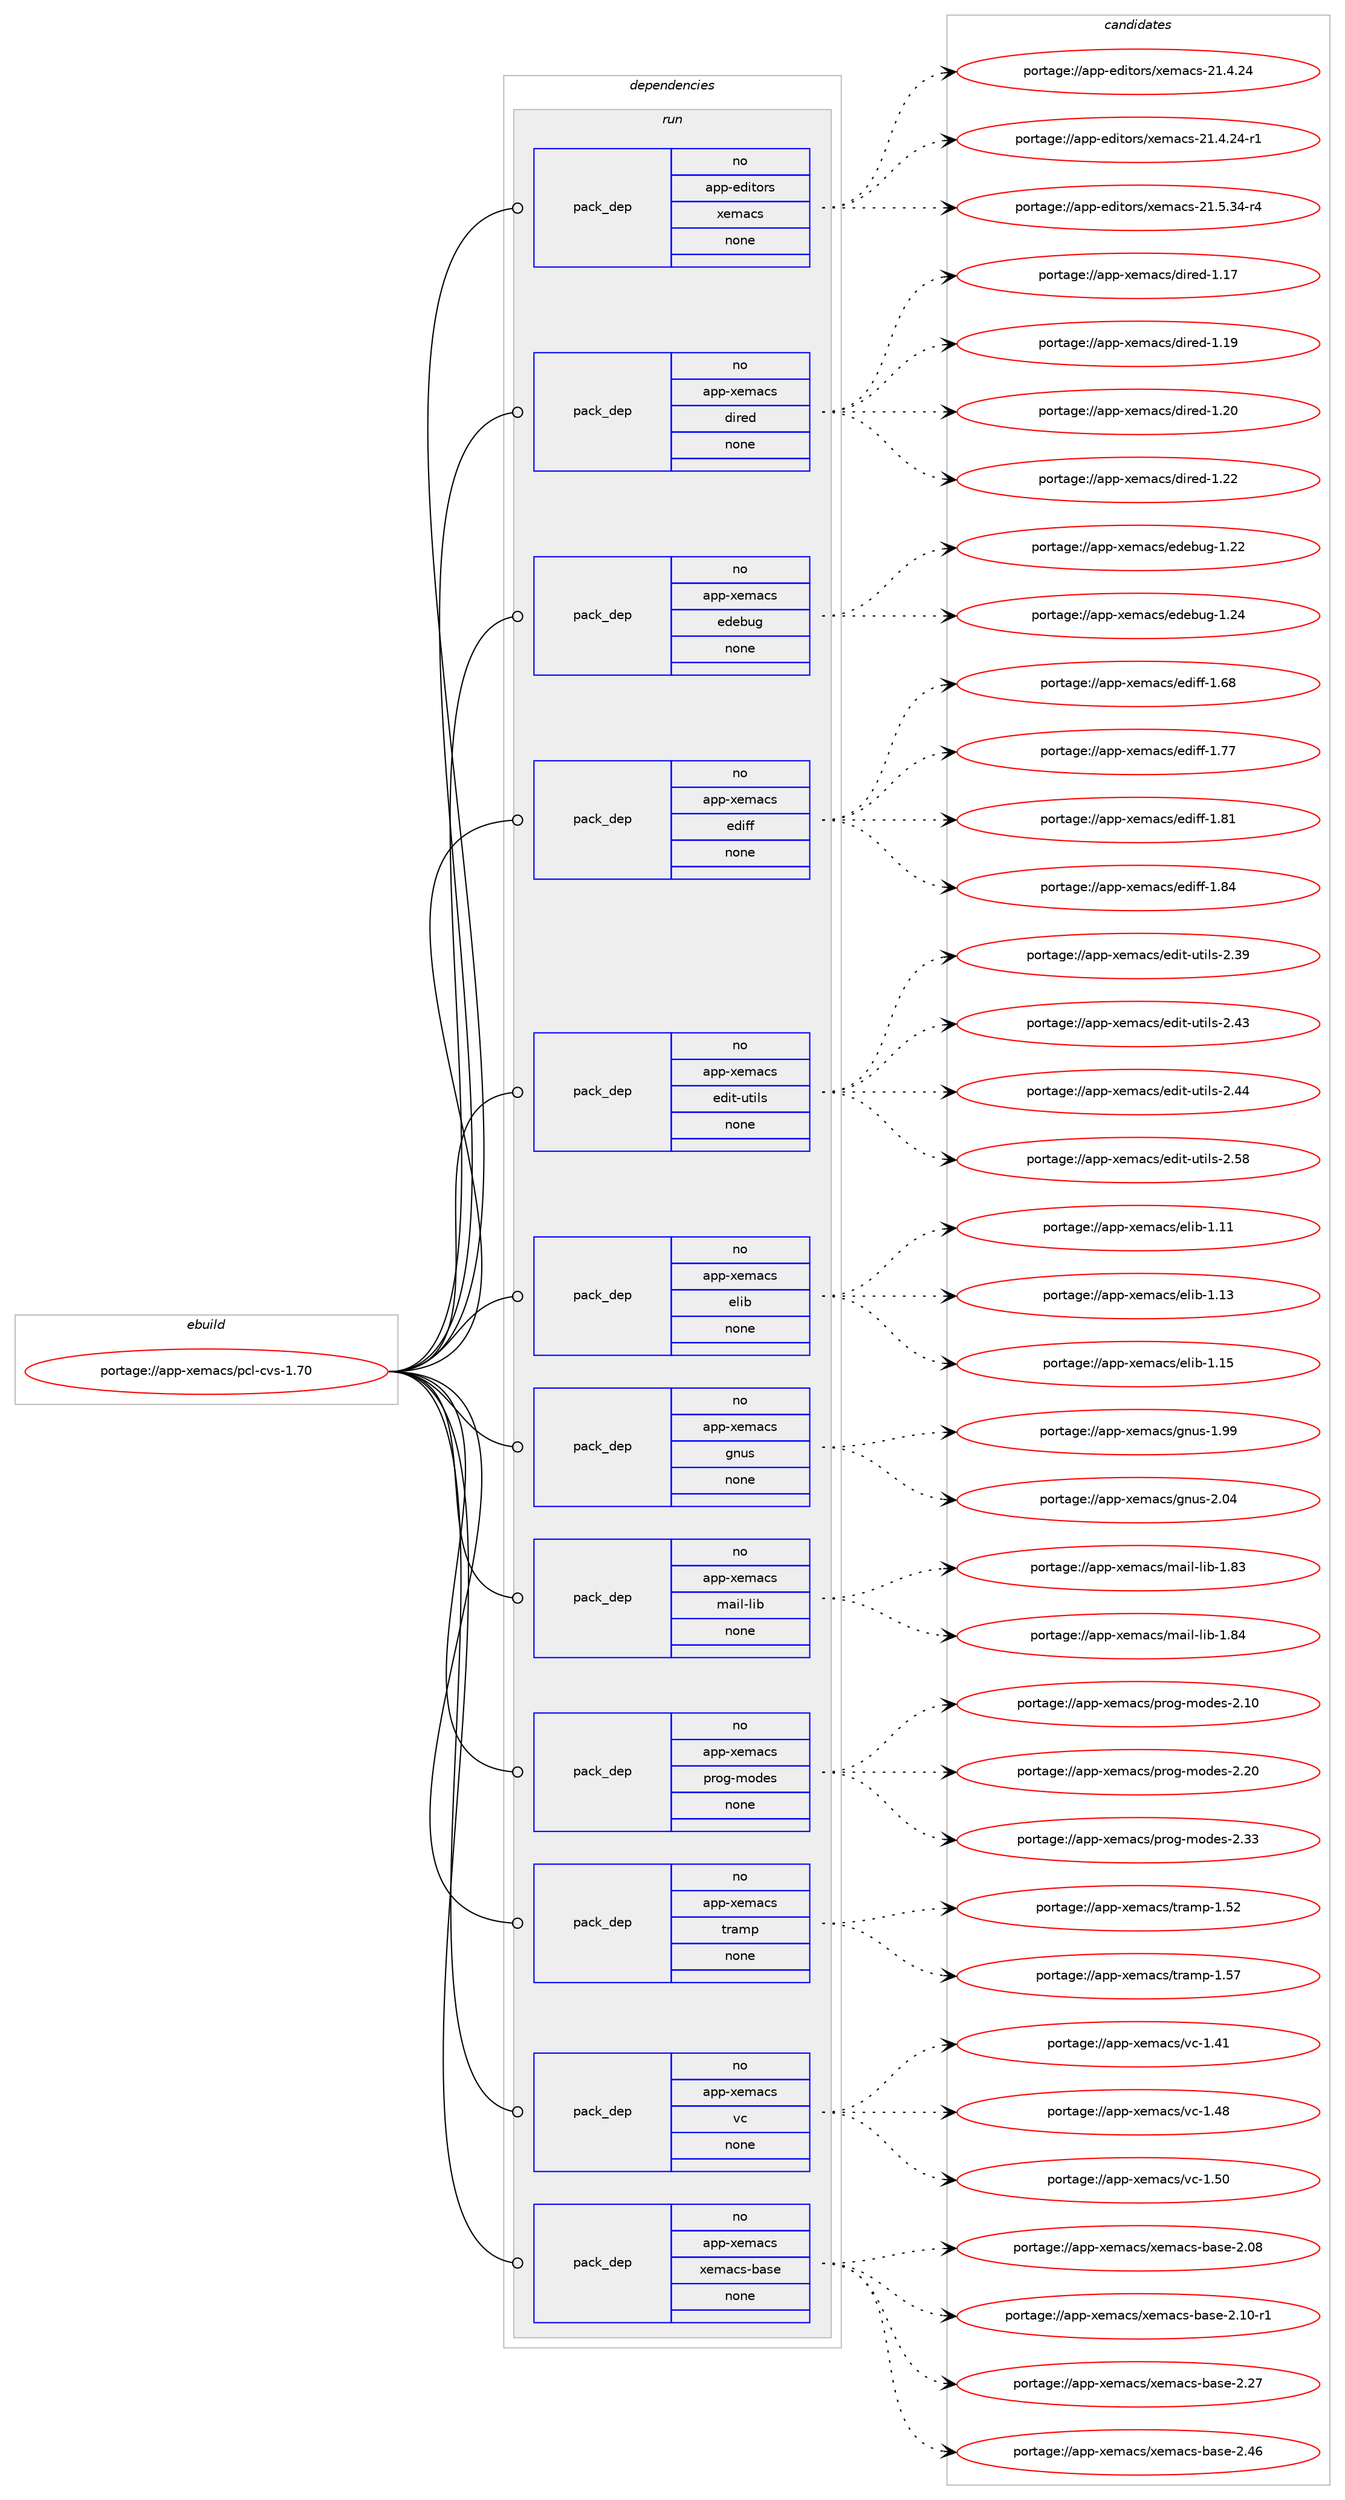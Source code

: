 digraph prolog {

# *************
# Graph options
# *************

newrank=true;
concentrate=true;
compound=true;
graph [rankdir=LR,fontname=Helvetica,fontsize=10,ranksep=1.5];#, ranksep=2.5, nodesep=0.2];
edge  [arrowhead=vee];
node  [fontname=Helvetica,fontsize=10];

# **********
# The ebuild
# **********

subgraph cluster_leftcol {
color=gray;
rank=same;
label=<<i>ebuild</i>>;
id [label="portage://app-xemacs/pcl-cvs-1.70", color=red, width=4, href="../app-xemacs/pcl-cvs-1.70.svg"];
}

# ****************
# The dependencies
# ****************

subgraph cluster_midcol {
color=gray;
label=<<i>dependencies</i>>;
subgraph cluster_compile {
fillcolor="#eeeeee";
style=filled;
label=<<i>compile</i>>;
}
subgraph cluster_compileandrun {
fillcolor="#eeeeee";
style=filled;
label=<<i>compile and run</i>>;
}
subgraph cluster_run {
fillcolor="#eeeeee";
style=filled;
label=<<i>run</i>>;
subgraph pack38156 {
dependency50999 [label=<<TABLE BORDER="0" CELLBORDER="1" CELLSPACING="0" CELLPADDING="4" WIDTH="220"><TR><TD ROWSPAN="6" CELLPADDING="30">pack_dep</TD></TR><TR><TD WIDTH="110">no</TD></TR><TR><TD>app-editors</TD></TR><TR><TD>xemacs</TD></TR><TR><TD>none</TD></TR><TR><TD></TD></TR></TABLE>>, shape=none, color=blue];
}
id:e -> dependency50999:w [weight=20,style="solid",arrowhead="odot"];
subgraph pack38157 {
dependency51000 [label=<<TABLE BORDER="0" CELLBORDER="1" CELLSPACING="0" CELLPADDING="4" WIDTH="220"><TR><TD ROWSPAN="6" CELLPADDING="30">pack_dep</TD></TR><TR><TD WIDTH="110">no</TD></TR><TR><TD>app-xemacs</TD></TR><TR><TD>dired</TD></TR><TR><TD>none</TD></TR><TR><TD></TD></TR></TABLE>>, shape=none, color=blue];
}
id:e -> dependency51000:w [weight=20,style="solid",arrowhead="odot"];
subgraph pack38158 {
dependency51001 [label=<<TABLE BORDER="0" CELLBORDER="1" CELLSPACING="0" CELLPADDING="4" WIDTH="220"><TR><TD ROWSPAN="6" CELLPADDING="30">pack_dep</TD></TR><TR><TD WIDTH="110">no</TD></TR><TR><TD>app-xemacs</TD></TR><TR><TD>edebug</TD></TR><TR><TD>none</TD></TR><TR><TD></TD></TR></TABLE>>, shape=none, color=blue];
}
id:e -> dependency51001:w [weight=20,style="solid",arrowhead="odot"];
subgraph pack38159 {
dependency51002 [label=<<TABLE BORDER="0" CELLBORDER="1" CELLSPACING="0" CELLPADDING="4" WIDTH="220"><TR><TD ROWSPAN="6" CELLPADDING="30">pack_dep</TD></TR><TR><TD WIDTH="110">no</TD></TR><TR><TD>app-xemacs</TD></TR><TR><TD>ediff</TD></TR><TR><TD>none</TD></TR><TR><TD></TD></TR></TABLE>>, shape=none, color=blue];
}
id:e -> dependency51002:w [weight=20,style="solid",arrowhead="odot"];
subgraph pack38160 {
dependency51003 [label=<<TABLE BORDER="0" CELLBORDER="1" CELLSPACING="0" CELLPADDING="4" WIDTH="220"><TR><TD ROWSPAN="6" CELLPADDING="30">pack_dep</TD></TR><TR><TD WIDTH="110">no</TD></TR><TR><TD>app-xemacs</TD></TR><TR><TD>edit-utils</TD></TR><TR><TD>none</TD></TR><TR><TD></TD></TR></TABLE>>, shape=none, color=blue];
}
id:e -> dependency51003:w [weight=20,style="solid",arrowhead="odot"];
subgraph pack38161 {
dependency51004 [label=<<TABLE BORDER="0" CELLBORDER="1" CELLSPACING="0" CELLPADDING="4" WIDTH="220"><TR><TD ROWSPAN="6" CELLPADDING="30">pack_dep</TD></TR><TR><TD WIDTH="110">no</TD></TR><TR><TD>app-xemacs</TD></TR><TR><TD>elib</TD></TR><TR><TD>none</TD></TR><TR><TD></TD></TR></TABLE>>, shape=none, color=blue];
}
id:e -> dependency51004:w [weight=20,style="solid",arrowhead="odot"];
subgraph pack38162 {
dependency51005 [label=<<TABLE BORDER="0" CELLBORDER="1" CELLSPACING="0" CELLPADDING="4" WIDTH="220"><TR><TD ROWSPAN="6" CELLPADDING="30">pack_dep</TD></TR><TR><TD WIDTH="110">no</TD></TR><TR><TD>app-xemacs</TD></TR><TR><TD>gnus</TD></TR><TR><TD>none</TD></TR><TR><TD></TD></TR></TABLE>>, shape=none, color=blue];
}
id:e -> dependency51005:w [weight=20,style="solid",arrowhead="odot"];
subgraph pack38163 {
dependency51006 [label=<<TABLE BORDER="0" CELLBORDER="1" CELLSPACING="0" CELLPADDING="4" WIDTH="220"><TR><TD ROWSPAN="6" CELLPADDING="30">pack_dep</TD></TR><TR><TD WIDTH="110">no</TD></TR><TR><TD>app-xemacs</TD></TR><TR><TD>mail-lib</TD></TR><TR><TD>none</TD></TR><TR><TD></TD></TR></TABLE>>, shape=none, color=blue];
}
id:e -> dependency51006:w [weight=20,style="solid",arrowhead="odot"];
subgraph pack38164 {
dependency51007 [label=<<TABLE BORDER="0" CELLBORDER="1" CELLSPACING="0" CELLPADDING="4" WIDTH="220"><TR><TD ROWSPAN="6" CELLPADDING="30">pack_dep</TD></TR><TR><TD WIDTH="110">no</TD></TR><TR><TD>app-xemacs</TD></TR><TR><TD>prog-modes</TD></TR><TR><TD>none</TD></TR><TR><TD></TD></TR></TABLE>>, shape=none, color=blue];
}
id:e -> dependency51007:w [weight=20,style="solid",arrowhead="odot"];
subgraph pack38165 {
dependency51008 [label=<<TABLE BORDER="0" CELLBORDER="1" CELLSPACING="0" CELLPADDING="4" WIDTH="220"><TR><TD ROWSPAN="6" CELLPADDING="30">pack_dep</TD></TR><TR><TD WIDTH="110">no</TD></TR><TR><TD>app-xemacs</TD></TR><TR><TD>tramp</TD></TR><TR><TD>none</TD></TR><TR><TD></TD></TR></TABLE>>, shape=none, color=blue];
}
id:e -> dependency51008:w [weight=20,style="solid",arrowhead="odot"];
subgraph pack38166 {
dependency51009 [label=<<TABLE BORDER="0" CELLBORDER="1" CELLSPACING="0" CELLPADDING="4" WIDTH="220"><TR><TD ROWSPAN="6" CELLPADDING="30">pack_dep</TD></TR><TR><TD WIDTH="110">no</TD></TR><TR><TD>app-xemacs</TD></TR><TR><TD>vc</TD></TR><TR><TD>none</TD></TR><TR><TD></TD></TR></TABLE>>, shape=none, color=blue];
}
id:e -> dependency51009:w [weight=20,style="solid",arrowhead="odot"];
subgraph pack38167 {
dependency51010 [label=<<TABLE BORDER="0" CELLBORDER="1" CELLSPACING="0" CELLPADDING="4" WIDTH="220"><TR><TD ROWSPAN="6" CELLPADDING="30">pack_dep</TD></TR><TR><TD WIDTH="110">no</TD></TR><TR><TD>app-xemacs</TD></TR><TR><TD>xemacs-base</TD></TR><TR><TD>none</TD></TR><TR><TD></TD></TR></TABLE>>, shape=none, color=blue];
}
id:e -> dependency51010:w [weight=20,style="solid",arrowhead="odot"];
}
}

# **************
# The candidates
# **************

subgraph cluster_choices {
rank=same;
color=gray;
label=<<i>candidates</i>>;

subgraph choice38156 {
color=black;
nodesep=1;
choiceportage97112112451011001051161111141154712010110997991154550494652465052 [label="portage://app-editors/xemacs-21.4.24", color=red, width=4,href="../app-editors/xemacs-21.4.24.svg"];
choiceportage971121124510110010511611111411547120101109979911545504946524650524511449 [label="portage://app-editors/xemacs-21.4.24-r1", color=red, width=4,href="../app-editors/xemacs-21.4.24-r1.svg"];
choiceportage971121124510110010511611111411547120101109979911545504946534651524511452 [label="portage://app-editors/xemacs-21.5.34-r4", color=red, width=4,href="../app-editors/xemacs-21.5.34-r4.svg"];
dependency50999:e -> choiceportage97112112451011001051161111141154712010110997991154550494652465052:w [style=dotted,weight="100"];
dependency50999:e -> choiceportage971121124510110010511611111411547120101109979911545504946524650524511449:w [style=dotted,weight="100"];
dependency50999:e -> choiceportage971121124510110010511611111411547120101109979911545504946534651524511452:w [style=dotted,weight="100"];
}
subgraph choice38157 {
color=black;
nodesep=1;
choiceportage97112112451201011099799115471001051141011004549464955 [label="portage://app-xemacs/dired-1.17", color=red, width=4,href="../app-xemacs/dired-1.17.svg"];
choiceportage97112112451201011099799115471001051141011004549464957 [label="portage://app-xemacs/dired-1.19", color=red, width=4,href="../app-xemacs/dired-1.19.svg"];
choiceportage97112112451201011099799115471001051141011004549465048 [label="portage://app-xemacs/dired-1.20", color=red, width=4,href="../app-xemacs/dired-1.20.svg"];
choiceportage97112112451201011099799115471001051141011004549465050 [label="portage://app-xemacs/dired-1.22", color=red, width=4,href="../app-xemacs/dired-1.22.svg"];
dependency51000:e -> choiceportage97112112451201011099799115471001051141011004549464955:w [style=dotted,weight="100"];
dependency51000:e -> choiceportage97112112451201011099799115471001051141011004549464957:w [style=dotted,weight="100"];
dependency51000:e -> choiceportage97112112451201011099799115471001051141011004549465048:w [style=dotted,weight="100"];
dependency51000:e -> choiceportage97112112451201011099799115471001051141011004549465050:w [style=dotted,weight="100"];
}
subgraph choice38158 {
color=black;
nodesep=1;
choiceportage9711211245120101109979911547101100101981171034549465050 [label="portage://app-xemacs/edebug-1.22", color=red, width=4,href="../app-xemacs/edebug-1.22.svg"];
choiceportage9711211245120101109979911547101100101981171034549465052 [label="portage://app-xemacs/edebug-1.24", color=red, width=4,href="../app-xemacs/edebug-1.24.svg"];
dependency51001:e -> choiceportage9711211245120101109979911547101100101981171034549465050:w [style=dotted,weight="100"];
dependency51001:e -> choiceportage9711211245120101109979911547101100101981171034549465052:w [style=dotted,weight="100"];
}
subgraph choice38159 {
color=black;
nodesep=1;
choiceportage97112112451201011099799115471011001051021024549465456 [label="portage://app-xemacs/ediff-1.68", color=red, width=4,href="../app-xemacs/ediff-1.68.svg"];
choiceportage97112112451201011099799115471011001051021024549465555 [label="portage://app-xemacs/ediff-1.77", color=red, width=4,href="../app-xemacs/ediff-1.77.svg"];
choiceportage97112112451201011099799115471011001051021024549465649 [label="portage://app-xemacs/ediff-1.81", color=red, width=4,href="../app-xemacs/ediff-1.81.svg"];
choiceportage97112112451201011099799115471011001051021024549465652 [label="portage://app-xemacs/ediff-1.84", color=red, width=4,href="../app-xemacs/ediff-1.84.svg"];
dependency51002:e -> choiceportage97112112451201011099799115471011001051021024549465456:w [style=dotted,weight="100"];
dependency51002:e -> choiceportage97112112451201011099799115471011001051021024549465555:w [style=dotted,weight="100"];
dependency51002:e -> choiceportage97112112451201011099799115471011001051021024549465649:w [style=dotted,weight="100"];
dependency51002:e -> choiceportage97112112451201011099799115471011001051021024549465652:w [style=dotted,weight="100"];
}
subgraph choice38160 {
color=black;
nodesep=1;
choiceportage9711211245120101109979911547101100105116451171161051081154550465157 [label="portage://app-xemacs/edit-utils-2.39", color=red, width=4,href="../app-xemacs/edit-utils-2.39.svg"];
choiceportage9711211245120101109979911547101100105116451171161051081154550465251 [label="portage://app-xemacs/edit-utils-2.43", color=red, width=4,href="../app-xemacs/edit-utils-2.43.svg"];
choiceportage9711211245120101109979911547101100105116451171161051081154550465252 [label="portage://app-xemacs/edit-utils-2.44", color=red, width=4,href="../app-xemacs/edit-utils-2.44.svg"];
choiceportage9711211245120101109979911547101100105116451171161051081154550465356 [label="portage://app-xemacs/edit-utils-2.58", color=red, width=4,href="../app-xemacs/edit-utils-2.58.svg"];
dependency51003:e -> choiceportage9711211245120101109979911547101100105116451171161051081154550465157:w [style=dotted,weight="100"];
dependency51003:e -> choiceportage9711211245120101109979911547101100105116451171161051081154550465251:w [style=dotted,weight="100"];
dependency51003:e -> choiceportage9711211245120101109979911547101100105116451171161051081154550465252:w [style=dotted,weight="100"];
dependency51003:e -> choiceportage9711211245120101109979911547101100105116451171161051081154550465356:w [style=dotted,weight="100"];
}
subgraph choice38161 {
color=black;
nodesep=1;
choiceportage9711211245120101109979911547101108105984549464949 [label="portage://app-xemacs/elib-1.11", color=red, width=4,href="../app-xemacs/elib-1.11.svg"];
choiceportage9711211245120101109979911547101108105984549464951 [label="portage://app-xemacs/elib-1.13", color=red, width=4,href="../app-xemacs/elib-1.13.svg"];
choiceportage9711211245120101109979911547101108105984549464953 [label="portage://app-xemacs/elib-1.15", color=red, width=4,href="../app-xemacs/elib-1.15.svg"];
dependency51004:e -> choiceportage9711211245120101109979911547101108105984549464949:w [style=dotted,weight="100"];
dependency51004:e -> choiceportage9711211245120101109979911547101108105984549464951:w [style=dotted,weight="100"];
dependency51004:e -> choiceportage9711211245120101109979911547101108105984549464953:w [style=dotted,weight="100"];
}
subgraph choice38162 {
color=black;
nodesep=1;
choiceportage97112112451201011099799115471031101171154549465757 [label="portage://app-xemacs/gnus-1.99", color=red, width=4,href="../app-xemacs/gnus-1.99.svg"];
choiceportage97112112451201011099799115471031101171154550464852 [label="portage://app-xemacs/gnus-2.04", color=red, width=4,href="../app-xemacs/gnus-2.04.svg"];
dependency51005:e -> choiceportage97112112451201011099799115471031101171154549465757:w [style=dotted,weight="100"];
dependency51005:e -> choiceportage97112112451201011099799115471031101171154550464852:w [style=dotted,weight="100"];
}
subgraph choice38163 {
color=black;
nodesep=1;
choiceportage97112112451201011099799115471099710510845108105984549465651 [label="portage://app-xemacs/mail-lib-1.83", color=red, width=4,href="../app-xemacs/mail-lib-1.83.svg"];
choiceportage97112112451201011099799115471099710510845108105984549465652 [label="portage://app-xemacs/mail-lib-1.84", color=red, width=4,href="../app-xemacs/mail-lib-1.84.svg"];
dependency51006:e -> choiceportage97112112451201011099799115471099710510845108105984549465651:w [style=dotted,weight="100"];
dependency51006:e -> choiceportage97112112451201011099799115471099710510845108105984549465652:w [style=dotted,weight="100"];
}
subgraph choice38164 {
color=black;
nodesep=1;
choiceportage9711211245120101109979911547112114111103451091111001011154550464948 [label="portage://app-xemacs/prog-modes-2.10", color=red, width=4,href="../app-xemacs/prog-modes-2.10.svg"];
choiceportage9711211245120101109979911547112114111103451091111001011154550465048 [label="portage://app-xemacs/prog-modes-2.20", color=red, width=4,href="../app-xemacs/prog-modes-2.20.svg"];
choiceportage9711211245120101109979911547112114111103451091111001011154550465151 [label="portage://app-xemacs/prog-modes-2.33", color=red, width=4,href="../app-xemacs/prog-modes-2.33.svg"];
dependency51007:e -> choiceportage9711211245120101109979911547112114111103451091111001011154550464948:w [style=dotted,weight="100"];
dependency51007:e -> choiceportage9711211245120101109979911547112114111103451091111001011154550465048:w [style=dotted,weight="100"];
dependency51007:e -> choiceportage9711211245120101109979911547112114111103451091111001011154550465151:w [style=dotted,weight="100"];
}
subgraph choice38165 {
color=black;
nodesep=1;
choiceportage9711211245120101109979911547116114971091124549465350 [label="portage://app-xemacs/tramp-1.52", color=red, width=4,href="../app-xemacs/tramp-1.52.svg"];
choiceportage9711211245120101109979911547116114971091124549465355 [label="portage://app-xemacs/tramp-1.57", color=red, width=4,href="../app-xemacs/tramp-1.57.svg"];
dependency51008:e -> choiceportage9711211245120101109979911547116114971091124549465350:w [style=dotted,weight="100"];
dependency51008:e -> choiceportage9711211245120101109979911547116114971091124549465355:w [style=dotted,weight="100"];
}
subgraph choice38166 {
color=black;
nodesep=1;
choiceportage9711211245120101109979911547118994549465249 [label="portage://app-xemacs/vc-1.41", color=red, width=4,href="../app-xemacs/vc-1.41.svg"];
choiceportage9711211245120101109979911547118994549465256 [label="portage://app-xemacs/vc-1.48", color=red, width=4,href="../app-xemacs/vc-1.48.svg"];
choiceportage9711211245120101109979911547118994549465348 [label="portage://app-xemacs/vc-1.50", color=red, width=4,href="../app-xemacs/vc-1.50.svg"];
dependency51009:e -> choiceportage9711211245120101109979911547118994549465249:w [style=dotted,weight="100"];
dependency51009:e -> choiceportage9711211245120101109979911547118994549465256:w [style=dotted,weight="100"];
dependency51009:e -> choiceportage9711211245120101109979911547118994549465348:w [style=dotted,weight="100"];
}
subgraph choice38167 {
color=black;
nodesep=1;
choiceportage971121124512010110997991154712010110997991154598971151014550464856 [label="portage://app-xemacs/xemacs-base-2.08", color=red, width=4,href="../app-xemacs/xemacs-base-2.08.svg"];
choiceportage9711211245120101109979911547120101109979911545989711510145504649484511449 [label="portage://app-xemacs/xemacs-base-2.10-r1", color=red, width=4,href="../app-xemacs/xemacs-base-2.10-r1.svg"];
choiceportage971121124512010110997991154712010110997991154598971151014550465055 [label="portage://app-xemacs/xemacs-base-2.27", color=red, width=4,href="../app-xemacs/xemacs-base-2.27.svg"];
choiceportage971121124512010110997991154712010110997991154598971151014550465254 [label="portage://app-xemacs/xemacs-base-2.46", color=red, width=4,href="../app-xemacs/xemacs-base-2.46.svg"];
dependency51010:e -> choiceportage971121124512010110997991154712010110997991154598971151014550464856:w [style=dotted,weight="100"];
dependency51010:e -> choiceportage9711211245120101109979911547120101109979911545989711510145504649484511449:w [style=dotted,weight="100"];
dependency51010:e -> choiceportage971121124512010110997991154712010110997991154598971151014550465055:w [style=dotted,weight="100"];
dependency51010:e -> choiceportage971121124512010110997991154712010110997991154598971151014550465254:w [style=dotted,weight="100"];
}
}

}
